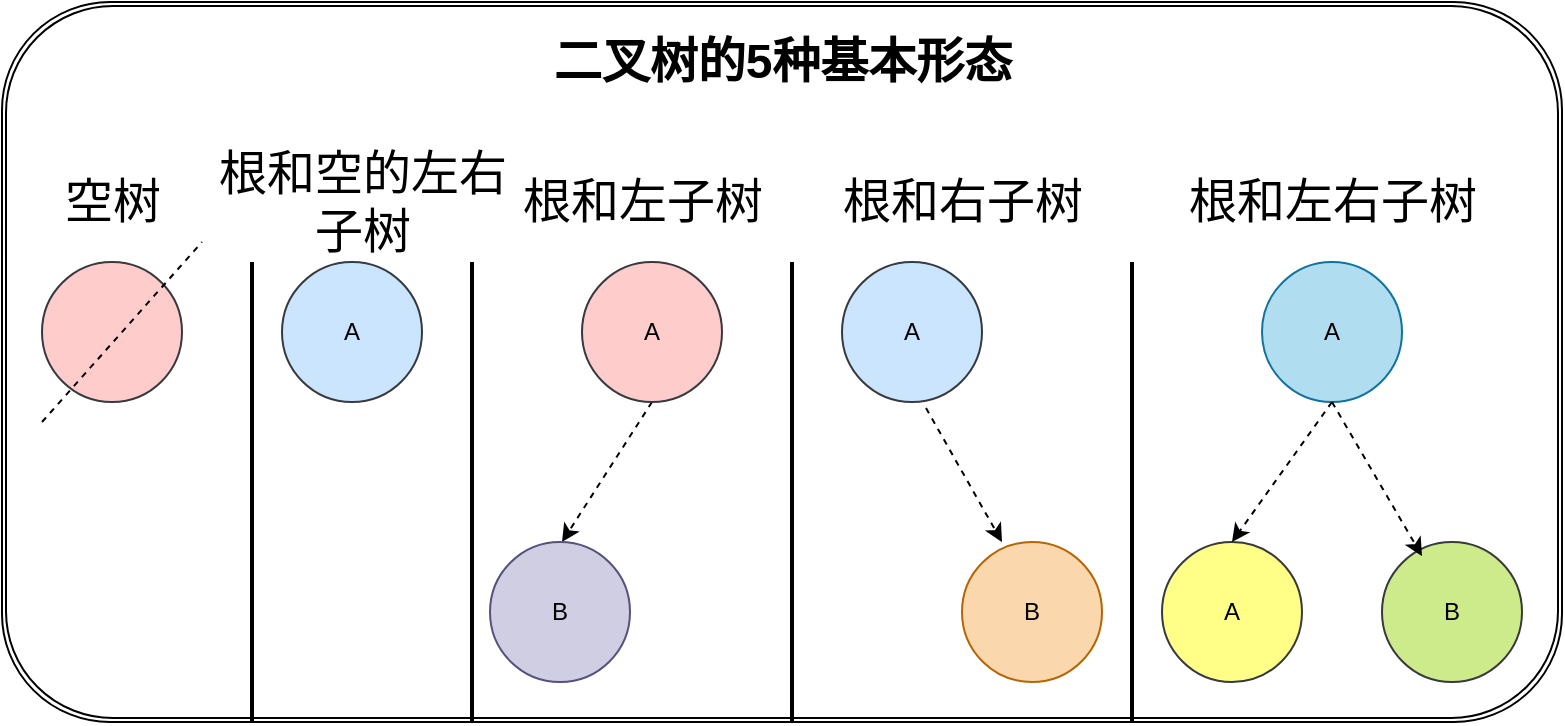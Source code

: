 <mxfile version="12.9.2" type="device"><diagram id="ktFE-WHlAMeseknoR5kd" name="第 1 页"><mxGraphModel dx="793" dy="1610" grid="1" gridSize="10" guides="1" tooltips="1" connect="1" arrows="1" fold="1" page="1" pageScale="1" pageWidth="827" pageHeight="1169" math="0" shadow="0"><root><mxCell id="0"/><mxCell id="1" parent="0"/><mxCell id="Ph9adOyY2XNjXjXN8P1J-6" value="" style="ellipse;whiteSpace=wrap;html=1;aspect=fixed;fillColor=#ffcccc;strokeColor=#36393d;" vertex="1" parent="1"><mxGeometry x="120" y="100" width="70" height="70" as="geometry"/></mxCell><mxCell id="Ph9adOyY2XNjXjXN8P1J-7" value="" style="endArrow=none;html=1;dashed=1;" edge="1" parent="1"><mxGeometry width="50" height="50" relative="1" as="geometry"><mxPoint x="120" y="180" as="sourcePoint"/><mxPoint x="200" y="90" as="targetPoint"/></mxGeometry></mxCell><mxCell id="Ph9adOyY2XNjXjXN8P1J-8" value="A" style="ellipse;whiteSpace=wrap;html=1;aspect=fixed;fillColor=#cce5ff;strokeColor=#36393d;" vertex="1" parent="1"><mxGeometry x="240" y="100" width="70" height="70" as="geometry"/></mxCell><mxCell id="Ph9adOyY2XNjXjXN8P1J-10" value="A" style="ellipse;whiteSpace=wrap;html=1;aspect=fixed;fillColor=#cce5ff;strokeColor=#36393d;" vertex="1" parent="1"><mxGeometry x="520" y="100" width="70" height="70" as="geometry"/></mxCell><mxCell id="Ph9adOyY2XNjXjXN8P1J-11" value="A" style="ellipse;whiteSpace=wrap;html=1;aspect=fixed;fillColor=#b1ddf0;strokeColor=#10739e;" vertex="1" parent="1"><mxGeometry x="730" y="100" width="70" height="70" as="geometry"/></mxCell><mxCell id="Ph9adOyY2XNjXjXN8P1J-13" value="" style="endArrow=classic;html=1;dashed=1;exitX=0.5;exitY=1;exitDx=0;exitDy=0;" edge="1" parent="1"><mxGeometry width="50" height="50" relative="1" as="geometry"><mxPoint x="425" y="170" as="sourcePoint"/><mxPoint x="380" y="240" as="targetPoint"/></mxGeometry></mxCell><mxCell id="Ph9adOyY2XNjXjXN8P1J-14" value="B" style="ellipse;whiteSpace=wrap;html=1;aspect=fixed;fillColor=#d0cee2;strokeColor=#56517e;" vertex="1" parent="1"><mxGeometry x="344" y="240" width="70" height="70" as="geometry"/></mxCell><mxCell id="Ph9adOyY2XNjXjXN8P1J-15" value="" style="endArrow=classic;html=1;dashed=1;exitX=0.6;exitY=1.043;exitDx=0;exitDy=0;exitPerimeter=0;" edge="1" parent="1" source="Ph9adOyY2XNjXjXN8P1J-10"><mxGeometry width="50" height="50" relative="1" as="geometry"><mxPoint x="610" y="250" as="sourcePoint"/><mxPoint x="600" y="240" as="targetPoint"/></mxGeometry></mxCell><mxCell id="Ph9adOyY2XNjXjXN8P1J-16" value="B" style="ellipse;whiteSpace=wrap;html=1;aspect=fixed;fillColor=#fad7ac;strokeColor=#b46504;" vertex="1" parent="1"><mxGeometry x="580" y="240" width="70" height="70" as="geometry"/></mxCell><mxCell id="Ph9adOyY2XNjXjXN8P1J-17" value="A" style="ellipse;whiteSpace=wrap;html=1;aspect=fixed;fillColor=#ffff88;strokeColor=#36393d;" vertex="1" parent="1"><mxGeometry x="680" y="240" width="70" height="70" as="geometry"/></mxCell><mxCell id="Ph9adOyY2XNjXjXN8P1J-18" value="B" style="ellipse;whiteSpace=wrap;html=1;aspect=fixed;fillColor=#cdeb8b;strokeColor=#36393d;" vertex="1" parent="1"><mxGeometry x="790" y="240" width="70" height="70" as="geometry"/></mxCell><mxCell id="Ph9adOyY2XNjXjXN8P1J-19" value="" style="endArrow=classic;html=1;dashed=1;exitX=0.5;exitY=1;exitDx=0;exitDy=0;entryX=0.5;entryY=0;entryDx=0;entryDy=0;" edge="1" parent="1" source="Ph9adOyY2XNjXjXN8P1J-11" target="Ph9adOyY2XNjXjXN8P1J-17"><mxGeometry width="50" height="50" relative="1" as="geometry"><mxPoint x="720" y="240" as="sourcePoint"/><mxPoint x="770" y="190" as="targetPoint"/></mxGeometry></mxCell><mxCell id="Ph9adOyY2XNjXjXN8P1J-20" value="" style="endArrow=classic;html=1;dashed=1;exitX=0.5;exitY=1;exitDx=0;exitDy=0;" edge="1" parent="1" source="Ph9adOyY2XNjXjXN8P1J-11"><mxGeometry width="50" height="50" relative="1" as="geometry"><mxPoint x="772" y="180" as="sourcePoint"/><mxPoint x="810" y="246.99" as="targetPoint"/></mxGeometry></mxCell><mxCell id="Ph9adOyY2XNjXjXN8P1J-23" value="二叉树的5种基本形态" style="text;strokeColor=none;fillColor=none;html=1;fontSize=24;fontStyle=1;verticalAlign=middle;align=center;" vertex="1" parent="1"><mxGeometry x="440" y="-20" width="100" height="40" as="geometry"/></mxCell><mxCell id="Ph9adOyY2XNjXjXN8P1J-25" value="" style="line;strokeWidth=2;direction=south;html=1;fillColor=none;" vertex="1" parent="1"><mxGeometry x="220" y="100" width="10" height="230" as="geometry"/></mxCell><mxCell id="Ph9adOyY2XNjXjXN8P1J-26" value="A" style="ellipse;whiteSpace=wrap;html=1;aspect=fixed;fillColor=#ffcccc;strokeColor=#36393d;" vertex="1" parent="1"><mxGeometry x="390" y="100" width="70" height="70" as="geometry"/></mxCell><mxCell id="Ph9adOyY2XNjXjXN8P1J-27" value="" style="line;strokeWidth=2;direction=south;html=1;fillColor=none;" vertex="1" parent="1"><mxGeometry x="330" y="100" width="10" height="230" as="geometry"/></mxCell><mxCell id="Ph9adOyY2XNjXjXN8P1J-28" value="" style="line;strokeWidth=2;direction=south;html=1;fillColor=none;" vertex="1" parent="1"><mxGeometry x="490" y="100" width="10" height="230" as="geometry"/></mxCell><mxCell id="Ph9adOyY2XNjXjXN8P1J-29" value="" style="line;strokeWidth=2;direction=south;html=1;fillColor=none;" vertex="1" parent="1"><mxGeometry x="660" y="100" width="10" height="230" as="geometry"/></mxCell><mxCell id="Ph9adOyY2XNjXjXN8P1J-30" value="空树" style="text;strokeColor=none;fillColor=none;html=1;fontSize=24;fontStyle=0;verticalAlign=middle;align=center;" vertex="1" parent="1"><mxGeometry x="105" y="50" width="100" height="40" as="geometry"/></mxCell><mxCell id="Ph9adOyY2XNjXjXN8P1J-31" value="根和空的左右&lt;br&gt;子树" style="text;strokeColor=none;fillColor=none;html=1;fontSize=24;fontStyle=0;verticalAlign=middle;align=center;" vertex="1" parent="1"><mxGeometry x="230" y="50" width="100" height="40" as="geometry"/></mxCell><mxCell id="Ph9adOyY2XNjXjXN8P1J-32" value="根和左子树" style="text;strokeColor=none;fillColor=none;html=1;fontSize=24;fontStyle=0;verticalAlign=middle;align=center;" vertex="1" parent="1"><mxGeometry x="370" y="50" width="100" height="40" as="geometry"/></mxCell><mxCell id="Ph9adOyY2XNjXjXN8P1J-33" value="根和右子树" style="text;strokeColor=none;fillColor=none;html=1;fontSize=24;fontStyle=0;verticalAlign=middle;align=center;" vertex="1" parent="1"><mxGeometry x="530" y="50" width="100" height="40" as="geometry"/></mxCell><mxCell id="Ph9adOyY2XNjXjXN8P1J-34" value="根和左右子树" style="text;strokeColor=none;fillColor=none;html=1;fontSize=24;fontStyle=0;verticalAlign=middle;align=center;" vertex="1" parent="1"><mxGeometry x="715" y="50" width="100" height="40" as="geometry"/></mxCell><mxCell id="Ph9adOyY2XNjXjXN8P1J-38" value="" style="shape=ext;double=1;rounded=1;whiteSpace=wrap;html=1;fillColor=none;" vertex="1" parent="1"><mxGeometry x="100" y="-30" width="780" height="360" as="geometry"/></mxCell></root></mxGraphModel></diagram></mxfile>
